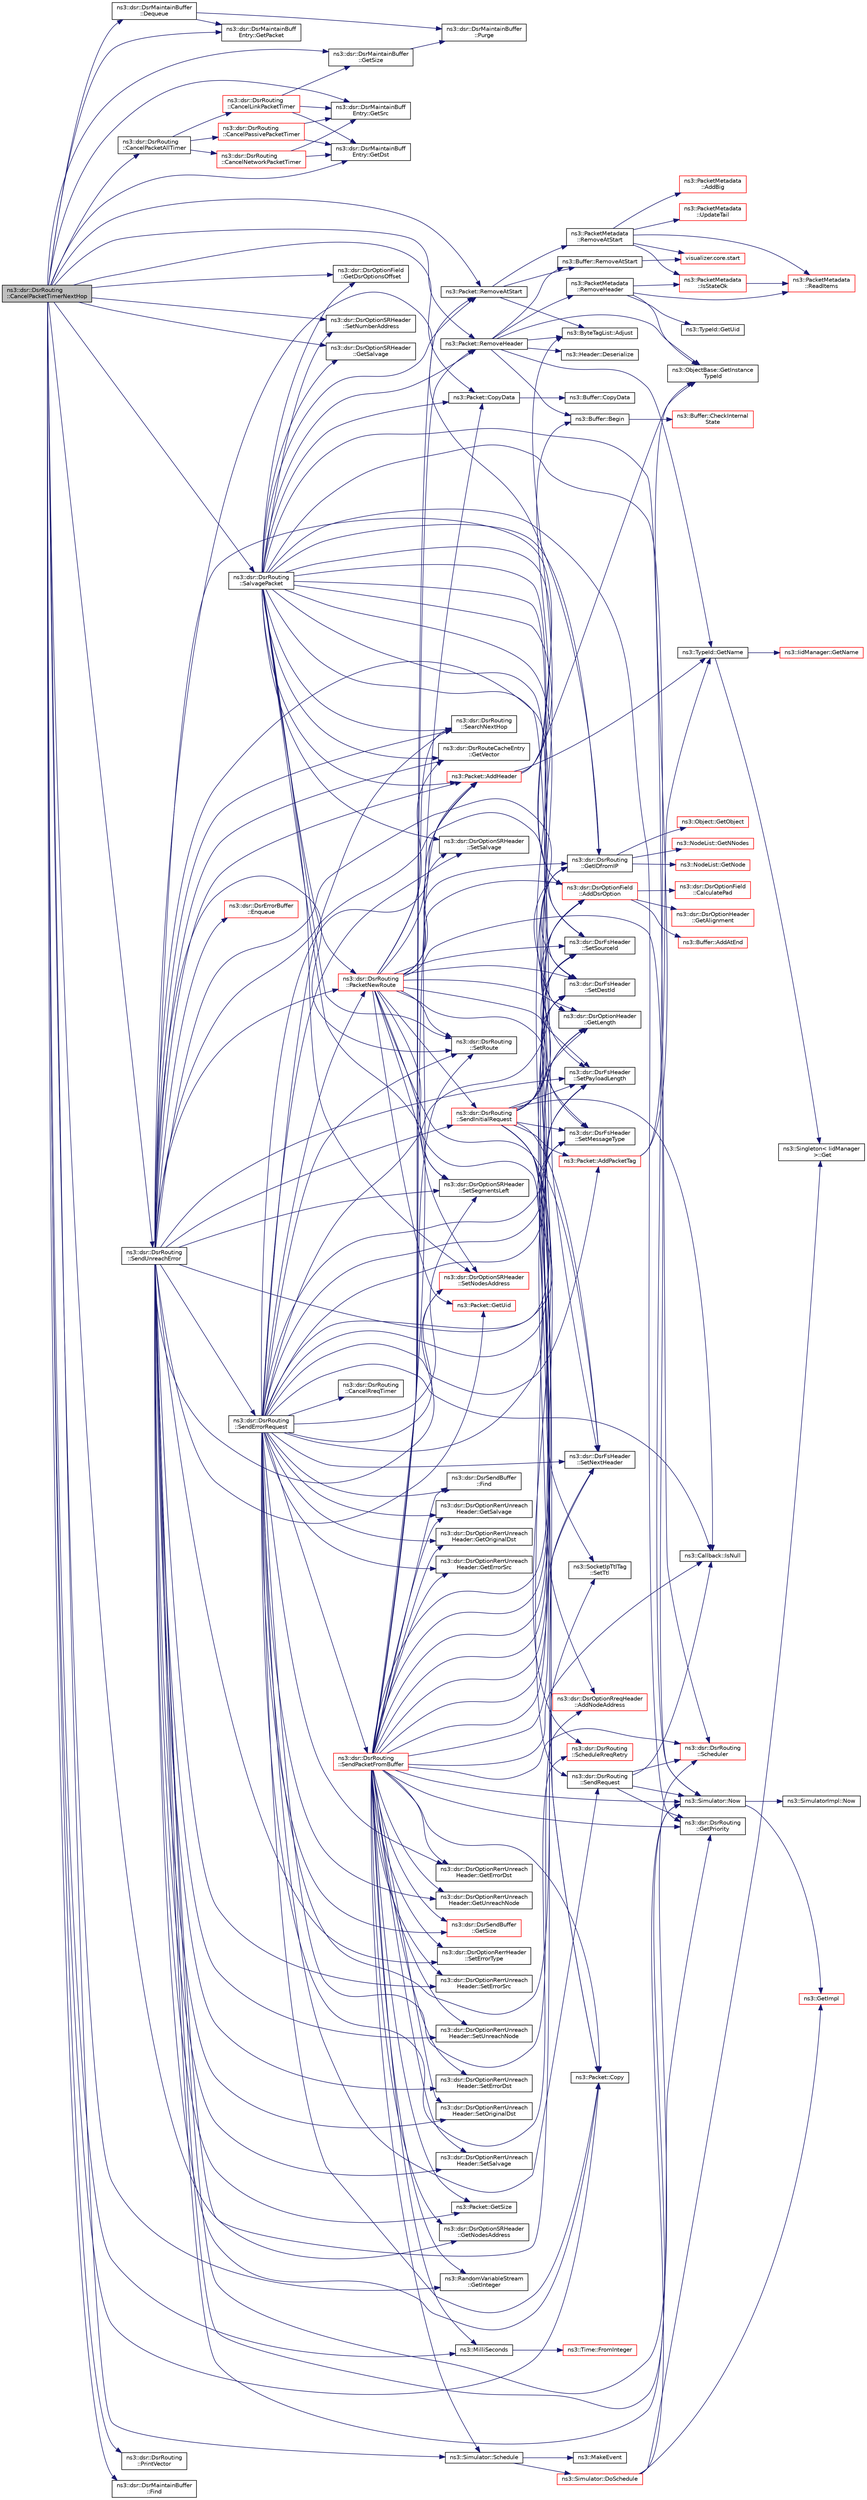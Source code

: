 digraph "ns3::dsr::DsrRouting::CancelPacketTimerNextHop"
{
  edge [fontname="Helvetica",fontsize="10",labelfontname="Helvetica",labelfontsize="10"];
  node [fontname="Helvetica",fontsize="10",shape=record];
  rankdir="LR";
  Node1 [label="ns3::dsr::DsrRouting\l::CancelPacketTimerNextHop",height=0.2,width=0.4,color="black", fillcolor="grey75", style="filled", fontcolor="black"];
  Node1 -> Node2 [color="midnightblue",fontsize="10",style="solid"];
  Node2 [label="ns3::dsr::DsrMaintainBuffer\l::Dequeue",height=0.2,width=0.4,color="black", fillcolor="white", style="filled",URL="$d2/d89/classns3_1_1dsr_1_1DsrMaintainBuffer.html#a0539c5c6c2b05e10f52372f5fdb93c06",tooltip="Return first found (the earliest) entry for given destination. "];
  Node2 -> Node3 [color="midnightblue",fontsize="10",style="solid"];
  Node3 [label="ns3::dsr::DsrMaintainBuffer\l::Purge",height=0.2,width=0.4,color="black", fillcolor="white", style="filled",URL="$d2/d89/classns3_1_1dsr_1_1DsrMaintainBuffer.html#af12ee29b56abcaac29b60c0a544494b9",tooltip="Remove all expired entries. "];
  Node2 -> Node4 [color="midnightblue",fontsize="10",style="solid"];
  Node4 [label="ns3::dsr::DsrMaintainBuff\lEntry::GetPacket",height=0.2,width=0.4,color="black", fillcolor="white", style="filled",URL="$dd/d10/classns3_1_1dsr_1_1DsrMaintainBuffEntry.html#a3e47d107d9907f8bdf287c0d9915e3ba"];
  Node1 -> Node5 [color="midnightblue",fontsize="10",style="solid"];
  Node5 [label="ns3::dsr::DsrMaintainBuff\lEntry::GetSrc",height=0.2,width=0.4,color="black", fillcolor="white", style="filled",URL="$dd/d10/classns3_1_1dsr_1_1DsrMaintainBuffEntry.html#a025b861fb199499a6f4dfe0b3197bb87"];
  Node1 -> Node6 [color="midnightblue",fontsize="10",style="solid"];
  Node6 [label="ns3::dsr::DsrMaintainBuff\lEntry::GetDst",height=0.2,width=0.4,color="black", fillcolor="white", style="filled",URL="$dd/d10/classns3_1_1dsr_1_1DsrMaintainBuffEntry.html#ad943ce9ebc5e0154242f81da6196d472"];
  Node1 -> Node4 [color="midnightblue",fontsize="10",style="solid"];
  Node1 -> Node7 [color="midnightblue",fontsize="10",style="solid"];
  Node7 [label="ns3::Packet::Copy",height=0.2,width=0.4,color="black", fillcolor="white", style="filled",URL="$dd/d7a/classns3_1_1Packet.html#a5d5c70802a5f77fc5f0001e0cfc1898b",tooltip="performs a COW copy of the packet. "];
  Node1 -> Node8 [color="midnightblue",fontsize="10",style="solid"];
  Node8 [label="ns3::Packet::RemoveHeader",height=0.2,width=0.4,color="black", fillcolor="white", style="filled",URL="$dd/d7a/classns3_1_1Packet.html#a0961eccf975d75f902d40956c93ba63e",tooltip="Deserialize and remove the header from the internal buffer. "];
  Node8 -> Node9 [color="midnightblue",fontsize="10",style="solid"];
  Node9 [label="ns3::Header::Deserialize",height=0.2,width=0.4,color="black", fillcolor="white", style="filled",URL="$d6/dae/classns3_1_1Header.html#a78be9400bb66b2a8543606f395ef5396"];
  Node8 -> Node10 [color="midnightblue",fontsize="10",style="solid"];
  Node10 [label="ns3::Buffer::Begin",height=0.2,width=0.4,color="black", fillcolor="white", style="filled",URL="$da/d85/classns3_1_1Buffer.html#a893d4bf50df13e730b6cd0fda91b967f"];
  Node10 -> Node11 [color="midnightblue",fontsize="10",style="solid"];
  Node11 [label="ns3::Buffer::CheckInternal\lState",height=0.2,width=0.4,color="red", fillcolor="white", style="filled",URL="$da/d85/classns3_1_1Buffer.html#a6202ce7f1ecc1fc7a14cc13017375d14",tooltip="Checks the internal buffer structures consistency. "];
  Node8 -> Node12 [color="midnightblue",fontsize="10",style="solid"];
  Node12 [label="ns3::ObjectBase::GetInstance\lTypeId",height=0.2,width=0.4,color="black", fillcolor="white", style="filled",URL="$d2/dac/classns3_1_1ObjectBase.html#abe5b43a6f5b99a92a4c3122db31f06fb"];
  Node8 -> Node13 [color="midnightblue",fontsize="10",style="solid"];
  Node13 [label="ns3::TypeId::GetName",height=0.2,width=0.4,color="black", fillcolor="white", style="filled",URL="$d6/d11/classns3_1_1TypeId.html#aa3c41c79ae428b3cb396a9c6bb3ef314"];
  Node13 -> Node14 [color="midnightblue",fontsize="10",style="solid"];
  Node14 [label="ns3::Singleton\< IidManager\l \>::Get",height=0.2,width=0.4,color="black", fillcolor="white", style="filled",URL="$d8/d77/classns3_1_1Singleton.html#a80a2cd3c25a27ea72add7a9f7a141ffa"];
  Node13 -> Node15 [color="midnightblue",fontsize="10",style="solid"];
  Node15 [label="ns3::IidManager::GetName",height=0.2,width=0.4,color="red", fillcolor="white", style="filled",URL="$d4/d1c/classns3_1_1IidManager.html#a5d68d0f0f44594dcdec239dbdb5bf53c"];
  Node8 -> Node16 [color="midnightblue",fontsize="10",style="solid"];
  Node16 [label="ns3::Buffer::RemoveAtStart",height=0.2,width=0.4,color="black", fillcolor="white", style="filled",URL="$da/d85/classns3_1_1Buffer.html#adeecbb3e8f518aec6fee0437578ade4b"];
  Node16 -> Node17 [color="midnightblue",fontsize="10",style="solid"];
  Node17 [label="visualizer.core.start",height=0.2,width=0.4,color="red", fillcolor="white", style="filled",URL="$df/d6c/namespacevisualizer_1_1core.html#a2a35e5d8a34af358b508dac8635754e0"];
  Node8 -> Node18 [color="midnightblue",fontsize="10",style="solid"];
  Node18 [label="ns3::ByteTagList::Adjust",height=0.2,width=0.4,color="black", fillcolor="white", style="filled",URL="$dd/d64/classns3_1_1ByteTagList.html#a1fec06d7e6daaf8039cf2a148e4090f2"];
  Node8 -> Node19 [color="midnightblue",fontsize="10",style="solid"];
  Node19 [label="ns3::PacketMetadata\l::RemoveHeader",height=0.2,width=0.4,color="black", fillcolor="white", style="filled",URL="$d1/db1/classns3_1_1PacketMetadata.html#afa8a589ec783d4998516d7f39f21242d",tooltip="Remove an header. "];
  Node19 -> Node12 [color="midnightblue",fontsize="10",style="solid"];
  Node19 -> Node20 [color="midnightblue",fontsize="10",style="solid"];
  Node20 [label="ns3::TypeId::GetUid",height=0.2,width=0.4,color="black", fillcolor="white", style="filled",URL="$d6/d11/classns3_1_1TypeId.html#acd3e41de6340d06299f4fd63e2ed8da0"];
  Node19 -> Node21 [color="midnightblue",fontsize="10",style="solid"];
  Node21 [label="ns3::PacketMetadata\l::IsStateOk",height=0.2,width=0.4,color="red", fillcolor="white", style="filled",URL="$d1/db1/classns3_1_1PacketMetadata.html#a208d3163e28704438cdd4d30318e489c",tooltip="Check if the metadata state is ok. "];
  Node21 -> Node22 [color="midnightblue",fontsize="10",style="solid"];
  Node22 [label="ns3::PacketMetadata\l::ReadItems",height=0.2,width=0.4,color="red", fillcolor="white", style="filled",URL="$d1/db1/classns3_1_1PacketMetadata.html#a3719ad2c32313a9a1c74462322e8b517",tooltip="Read items. "];
  Node19 -> Node22 [color="midnightblue",fontsize="10",style="solid"];
  Node1 -> Node23 [color="midnightblue",fontsize="10",style="solid"];
  Node23 [label="ns3::dsr::DsrOptionField\l::GetDsrOptionsOffset",height=0.2,width=0.4,color="black", fillcolor="white", style="filled",URL="$d7/d28/classns3_1_1dsr_1_1DsrOptionField.html#a38af1f50ae6f4e7a4a4cf6afd99c5a74",tooltip="Get the offset where the options begin, measured from the start of the extension header. "];
  Node1 -> Node24 [color="midnightblue",fontsize="10",style="solid"];
  Node24 [label="ns3::Packet::RemoveAtStart",height=0.2,width=0.4,color="black", fillcolor="white", style="filled",URL="$dd/d7a/classns3_1_1Packet.html#a78aa207e7921dd2f9f7e0d0b7a1c730a",tooltip="Remove size bytes from the start of the current packet. "];
  Node24 -> Node16 [color="midnightblue",fontsize="10",style="solid"];
  Node24 -> Node18 [color="midnightblue",fontsize="10",style="solid"];
  Node24 -> Node25 [color="midnightblue",fontsize="10",style="solid"];
  Node25 [label="ns3::PacketMetadata\l::RemoveAtStart",height=0.2,width=0.4,color="black", fillcolor="white", style="filled",URL="$d1/db1/classns3_1_1PacketMetadata.html#a9a0300e7ae709f269d59b6733e590d56",tooltip="Remove a chunk of metadata at the metadata start. "];
  Node25 -> Node21 [color="midnightblue",fontsize="10",style="solid"];
  Node25 -> Node17 [color="midnightblue",fontsize="10",style="solid"];
  Node25 -> Node22 [color="midnightblue",fontsize="10",style="solid"];
  Node25 -> Node26 [color="midnightblue",fontsize="10",style="solid"];
  Node26 [label="ns3::PacketMetadata\l::AddBig",height=0.2,width=0.4,color="red", fillcolor="white", style="filled",URL="$d1/db1/classns3_1_1PacketMetadata.html#ae89a0bf5e3dcd624bd37bc8ca67544da",tooltip="Add a \"Big\" Item (a SmallItem plus an ExtraItem) "];
  Node25 -> Node27 [color="midnightblue",fontsize="10",style="solid"];
  Node27 [label="ns3::PacketMetadata\l::UpdateTail",height=0.2,width=0.4,color="red", fillcolor="white", style="filled",URL="$d1/db1/classns3_1_1PacketMetadata.html#ad975bb9c1c0a6875ccc2309f071c5b55",tooltip="Update the tail. "];
  Node1 -> Node28 [color="midnightblue",fontsize="10",style="solid"];
  Node28 [label="ns3::Packet::CopyData",height=0.2,width=0.4,color="black", fillcolor="white", style="filled",URL="$dd/d7a/classns3_1_1Packet.html#a5a6d304b9e0d90733919ffe224b98f0d",tooltip="Copy the packet contents to a byte buffer. "];
  Node28 -> Node29 [color="midnightblue",fontsize="10",style="solid"];
  Node29 [label="ns3::Buffer::CopyData",height=0.2,width=0.4,color="black", fillcolor="white", style="filled",URL="$da/d85/classns3_1_1Buffer.html#aec4a3fd349f94e449b4b2d14dd964a4c"];
  Node1 -> Node30 [color="midnightblue",fontsize="10",style="solid"];
  Node30 [label="ns3::dsr::DsrOptionSRHeader\l::SetNumberAddress",height=0.2,width=0.4,color="black", fillcolor="white", style="filled",URL="$dc/d0a/classns3_1_1dsr_1_1DsrOptionSRHeader.html#a611f37babb433a5c82b393089e23be51",tooltip="Set the number of ipv4 address. "];
  Node1 -> Node31 [color="midnightblue",fontsize="10",style="solid"];
  Node31 [label="ns3::dsr::DsrOptionSRHeader\l::GetNodesAddress",height=0.2,width=0.4,color="black", fillcolor="white", style="filled",URL="$dc/d0a/classns3_1_1dsr_1_1DsrOptionSRHeader.html#a4b354aa443936dc063b4756ed323af33",tooltip="Get the vector of ipv4 address. "];
  Node1 -> Node32 [color="midnightblue",fontsize="10",style="solid"];
  Node32 [label="ns3::dsr::DsrOptionSRHeader\l::GetSalvage",height=0.2,width=0.4,color="black", fillcolor="white", style="filled",URL="$dc/d0a/classns3_1_1dsr_1_1DsrOptionSRHeader.html#a4d0ddd2d9930343280e1244e76a40935"];
  Node1 -> Node33 [color="midnightblue",fontsize="10",style="solid"];
  Node33 [label="ns3::dsr::DsrRouting\l::PrintVector",height=0.2,width=0.4,color="black", fillcolor="white", style="filled",URL="$df/d32/classns3_1_1dsr_1_1DsrRouting.html#a21eda9cea85649375aed0a4b5f0c4c10",tooltip="Print the route vector. "];
  Node1 -> Node34 [color="midnightblue",fontsize="10",style="solid"];
  Node34 [label="ns3::dsr::DsrRouting\l::SendUnreachError",height=0.2,width=0.4,color="black", fillcolor="white", style="filled",URL="$df/d32/classns3_1_1dsr_1_1DsrRouting.html#ace5dd08bac91fa199ddfac7e81125a62",tooltip="This function is responsible for sending error packets in case of break link to next hop..."];
  Node34 -> Node35 [color="midnightblue",fontsize="10",style="solid"];
  Node35 [label="ns3::dsr::DsrFsHeader\l::SetNextHeader",height=0.2,width=0.4,color="black", fillcolor="white", style="filled",URL="$dc/dc2/classns3_1_1dsr_1_1DsrFsHeader.html#a31fa870af83764f8de3e37b739e0df39",tooltip="Set the \"Next header\" field. "];
  Node34 -> Node36 [color="midnightblue",fontsize="10",style="solid"];
  Node36 [label="ns3::dsr::DsrFsHeader\l::SetMessageType",height=0.2,width=0.4,color="black", fillcolor="white", style="filled",URL="$dc/dc2/classns3_1_1dsr_1_1DsrFsHeader.html#ab53490ba4b796d8bc64e2387cb614808"];
  Node34 -> Node37 [color="midnightblue",fontsize="10",style="solid"];
  Node37 [label="ns3::dsr::DsrFsHeader\l::SetSourceId",height=0.2,width=0.4,color="black", fillcolor="white", style="filled",URL="$dc/dc2/classns3_1_1dsr_1_1DsrFsHeader.html#a23f04e783e7f9e900bf17f173d96f4ee"];
  Node34 -> Node38 [color="midnightblue",fontsize="10",style="solid"];
  Node38 [label="ns3::dsr::DsrRouting\l::GetIDfromIP",height=0.2,width=0.4,color="black", fillcolor="white", style="filled",URL="$df/d32/classns3_1_1dsr_1_1DsrRouting.html#a4593e50d5f36e9b9b013fe0422067c44",tooltip="Get the node id from ip address. "];
  Node38 -> Node39 [color="midnightblue",fontsize="10",style="solid"];
  Node39 [label="ns3::NodeList::GetNNodes",height=0.2,width=0.4,color="red", fillcolor="white", style="filled",URL="$d0/dd8/classns3_1_1NodeList.html#a1d110b1670005895dd5812baab13682a"];
  Node38 -> Node40 [color="midnightblue",fontsize="10",style="solid"];
  Node40 [label="ns3::NodeList::GetNode",height=0.2,width=0.4,color="red", fillcolor="white", style="filled",URL="$d0/dd8/classns3_1_1NodeList.html#a80ac09977d48d29db5c704ac8483cf6c"];
  Node38 -> Node41 [color="midnightblue",fontsize="10",style="solid"];
  Node41 [label="ns3::Object::GetObject",height=0.2,width=0.4,color="red", fillcolor="white", style="filled",URL="$d9/d77/classns3_1_1Object.html#a13e18c00017096c8381eb651d5bd0783"];
  Node34 -> Node42 [color="midnightblue",fontsize="10",style="solid"];
  Node42 [label="ns3::dsr::DsrFsHeader\l::SetDestId",height=0.2,width=0.4,color="black", fillcolor="white", style="filled",URL="$dc/dc2/classns3_1_1dsr_1_1DsrFsHeader.html#a366ce2a526714d7d5c1b030c93cfce2b"];
  Node34 -> Node43 [color="midnightblue",fontsize="10",style="solid"];
  Node43 [label="ns3::dsr::DsrOptionRerrHeader\l::SetErrorType",height=0.2,width=0.4,color="black", fillcolor="white", style="filled",URL="$d6/d26/classns3_1_1dsr_1_1DsrOptionRerrHeader.html#a276e77bd18c2df8bee92759f6d789701",tooltip="Set the route error type. "];
  Node34 -> Node44 [color="midnightblue",fontsize="10",style="solid"];
  Node44 [label="ns3::dsr::DsrOptionRerrUnreach\lHeader::SetErrorSrc",height=0.2,width=0.4,color="black", fillcolor="white", style="filled",URL="$d0/d90/classns3_1_1dsr_1_1DsrOptionRerrUnreachHeader.html#a0d7151da0f101bea94a9c352a7b7174a",tooltip="Set the route error source address. "];
  Node34 -> Node45 [color="midnightblue",fontsize="10",style="solid"];
  Node45 [label="ns3::dsr::DsrOptionRerrUnreach\lHeader::SetUnreachNode",height=0.2,width=0.4,color="black", fillcolor="white", style="filled",URL="$d0/d90/classns3_1_1dsr_1_1DsrOptionRerrUnreachHeader.html#a6cf82ac792fab829e8a04fb87ec339d4",tooltip="Set the unreachable node ip address. "];
  Node34 -> Node46 [color="midnightblue",fontsize="10",style="solid"];
  Node46 [label="ns3::dsr::DsrOptionRerrUnreach\lHeader::SetErrorDst",height=0.2,width=0.4,color="black", fillcolor="white", style="filled",URL="$d0/d90/classns3_1_1dsr_1_1DsrOptionRerrUnreachHeader.html#a6d4c996ae8b40494c715ff64261aa317",tooltip="Set the error destination ip address. "];
  Node34 -> Node47 [color="midnightblue",fontsize="10",style="solid"];
  Node47 [label="ns3::dsr::DsrOptionRerrUnreach\lHeader::SetOriginalDst",height=0.2,width=0.4,color="black", fillcolor="white", style="filled",URL="$d0/d90/classns3_1_1dsr_1_1DsrOptionRerrUnreachHeader.html#a09fa3ef4d6f4d7b9cf4226e3cad034ca",tooltip="Set the unreachable node ip address. "];
  Node34 -> Node48 [color="midnightblue",fontsize="10",style="solid"];
  Node48 [label="ns3::dsr::DsrOptionRerrUnreach\lHeader::SetSalvage",height=0.2,width=0.4,color="black", fillcolor="white", style="filled",URL="$d0/d90/classns3_1_1dsr_1_1DsrOptionRerrUnreachHeader.html#aa7dd64d6de9c3c474813cbe484e9d773",tooltip="Set the salvage value of the packet. "];
  Node34 -> Node49 [color="midnightblue",fontsize="10",style="solid"];
  Node49 [label="ns3::dsr::DsrOptionHeader\l::GetLength",height=0.2,width=0.4,color="black", fillcolor="white", style="filled",URL="$da/d3b/classns3_1_1dsr_1_1DsrOptionHeader.html#a0db5f2db2771d63e9579de6824a1cd5c",tooltip="Get the option length. "];
  Node34 -> Node50 [color="midnightblue",fontsize="10",style="solid"];
  Node50 [label="ns3::dsr::DsrRouting\l::SendErrorRequest",height=0.2,width=0.4,color="black", fillcolor="white", style="filled",URL="$df/d32/classns3_1_1dsr_1_1DsrRouting.html#ae2100978eb9447540ceceeda17e95cea",tooltip="Send the error request packet. "];
  Node50 -> Node51 [color="midnightblue",fontsize="10",style="solid"];
  Node51 [label="ns3::Callback::IsNull",height=0.2,width=0.4,color="black", fillcolor="white", style="filled",URL="$d1/d48/classns3_1_1Callback.html#aa8e27826badbf37f84763f36f70d9b54"];
  Node50 -> Node52 [color="midnightblue",fontsize="10",style="solid"];
  Node52 [label="ns3::dsr::DsrOptionRerrUnreach\lHeader::GetSalvage",height=0.2,width=0.4,color="black", fillcolor="white", style="filled",URL="$d0/d90/classns3_1_1dsr_1_1DsrOptionRerrUnreachHeader.html#accb89e9b2908de0a0fcd4db3a0ec2246",tooltip="Get the salvage value of the packet. "];
  Node50 -> Node53 [color="midnightblue",fontsize="10",style="solid"];
  Node53 [label="ns3::dsr::DsrOptionRerrUnreach\lHeader::GetOriginalDst",height=0.2,width=0.4,color="black", fillcolor="white", style="filled",URL="$d0/d90/classns3_1_1dsr_1_1DsrOptionRerrUnreachHeader.html#a61c084aa3fcd3cfef8f2637e60f8c1b2",tooltip="Get the unreachable node ip address. "];
  Node50 -> Node54 [color="midnightblue",fontsize="10",style="solid"];
  Node54 [label="ns3::dsr::DsrOptionRerrUnreach\lHeader::GetErrorSrc",height=0.2,width=0.4,color="black", fillcolor="white", style="filled",URL="$d0/d90/classns3_1_1dsr_1_1DsrOptionRerrUnreachHeader.html#af20fee94c77b871730fae3e29b4a0f4a",tooltip="Get the route error source address. "];
  Node50 -> Node55 [color="midnightblue",fontsize="10",style="solid"];
  Node55 [label="ns3::dsr::DsrOptionRerrUnreach\lHeader::GetErrorDst",height=0.2,width=0.4,color="black", fillcolor="white", style="filled",URL="$d0/d90/classns3_1_1dsr_1_1DsrOptionRerrUnreachHeader.html#ad52af57129fd6d28969a2a1f256b5cd5",tooltip="Get the error destination ip address. "];
  Node50 -> Node56 [color="midnightblue",fontsize="10",style="solid"];
  Node56 [label="ns3::dsr::DsrOptionRerrUnreach\lHeader::GetUnreachNode",height=0.2,width=0.4,color="black", fillcolor="white", style="filled",URL="$d0/d90/classns3_1_1dsr_1_1DsrOptionRerrUnreachHeader.html#a25398f4ae81b699369559c861404e0b9",tooltip="Get the unreachable node ip address. "];
  Node50 -> Node57 [color="midnightblue",fontsize="10",style="solid"];
  Node57 [label="ns3::dsr::DsrOptionSRHeader\l::SetNodesAddress",height=0.2,width=0.4,color="red", fillcolor="white", style="filled",URL="$dc/d0a/classns3_1_1dsr_1_1DsrOptionSRHeader.html#aede4f60ddf515ed837f9c0d64cf8dadd",tooltip="Set the vector of ipv4 address. "];
  Node50 -> Node58 [color="midnightblue",fontsize="10",style="solid"];
  Node58 [label="ns3::dsr::DsrOptionSRHeader\l::SetSegmentsLeft",height=0.2,width=0.4,color="black", fillcolor="white", style="filled",URL="$dc/d0a/classns3_1_1dsr_1_1DsrOptionSRHeader.html#ab4f451b0b38ab65c84c18d0c3cbb5fd9"];
  Node50 -> Node59 [color="midnightblue",fontsize="10",style="solid"];
  Node59 [label="ns3::dsr::DsrOptionSRHeader\l::SetSalvage",height=0.2,width=0.4,color="black", fillcolor="white", style="filled",URL="$dc/d0a/classns3_1_1dsr_1_1DsrOptionSRHeader.html#a70a69c4774bf6dc7d5e840a2e5e67b71"];
  Node50 -> Node60 [color="midnightblue",fontsize="10",style="solid"];
  Node60 [label="ns3::dsr::DsrRouting\l::SearchNextHop",height=0.2,width=0.4,color="black", fillcolor="white", style="filled",URL="$df/d32/classns3_1_1dsr_1_1DsrRouting.html#aa1b16658c14499af76ca7dd69c034f22",tooltip="Get the next hop of the route. "];
  Node50 -> Node61 [color="midnightblue",fontsize="10",style="solid"];
  Node61 [label="ns3::dsr::DsrRouting\l::PacketNewRoute",height=0.2,width=0.4,color="red", fillcolor="white", style="filled",URL="$df/d32/classns3_1_1dsr_1_1DsrRouting.html#ae70ab39db551d1d81afc081196f78017",tooltip="When route vector corrupted, originate a new packet, normally not happening. "];
  Node61 -> Node62 [color="midnightblue",fontsize="10",style="solid"];
  Node62 [label="ns3::Simulator::Now",height=0.2,width=0.4,color="black", fillcolor="white", style="filled",URL="$d7/deb/classns3_1_1Simulator.html#ac3178fa975b419f7875e7105be122800"];
  Node62 -> Node63 [color="midnightblue",fontsize="10",style="solid"];
  Node63 [label="ns3::GetImpl",height=0.2,width=0.4,color="red", fillcolor="white", style="filled",URL="$d4/d8b/group__simulator.html#ga42eb4eddad41528d4d99794a3dae3fd0",tooltip="Get the SimulatorImpl singleton. "];
  Node62 -> Node64 [color="midnightblue",fontsize="10",style="solid"];
  Node64 [label="ns3::SimulatorImpl::Now",height=0.2,width=0.4,color="black", fillcolor="white", style="filled",URL="$d2/d19/classns3_1_1SimulatorImpl.html#aa516c50060846adc6fd316e83ef0797c"];
  Node61 -> Node7 [color="midnightblue",fontsize="10",style="solid"];
  Node61 -> Node65 [color="midnightblue",fontsize="10",style="solid"];
  Node65 [label="ns3::Packet::GetUid",height=0.2,width=0.4,color="red", fillcolor="white", style="filled",URL="$dd/d7a/classns3_1_1Packet.html#a1f212c825b50e54d94f5b9ae99592e6a",tooltip="Returns the packet&#39;s Uid. "];
  Node61 -> Node66 [color="midnightblue",fontsize="10",style="solid"];
  Node66 [label="ns3::dsr::DsrRouting\l::SendInitialRequest",height=0.2,width=0.4,color="red", fillcolor="white", style="filled",URL="$df/d32/classns3_1_1dsr_1_1DsrRouting.html#a74777d1806e768fccc1c2fe169b42c98",tooltip="Broadcast the route request packet in subnet. "];
  Node66 -> Node51 [color="midnightblue",fontsize="10",style="solid"];
  Node66 -> Node35 [color="midnightblue",fontsize="10",style="solid"];
  Node66 -> Node36 [color="midnightblue",fontsize="10",style="solid"];
  Node66 -> Node37 [color="midnightblue",fontsize="10",style="solid"];
  Node66 -> Node38 [color="midnightblue",fontsize="10",style="solid"];
  Node66 -> Node42 [color="midnightblue",fontsize="10",style="solid"];
  Node66 -> Node67 [color="midnightblue",fontsize="10",style="solid"];
  Node67 [label="ns3::dsr::DsrOptionRreqHeader\l::AddNodeAddress",height=0.2,width=0.4,color="red", fillcolor="white", style="filled",URL="$d9/d21/classns3_1_1dsr_1_1DsrOptionRreqHeader.html#ae129d6d2ffc45297396b07b50fcd36e5",tooltip="Add one node address. "];
  Node66 -> Node68 [color="midnightblue",fontsize="10",style="solid"];
  Node68 [label="ns3::dsr::DsrOptionField\l::AddDsrOption",height=0.2,width=0.4,color="red", fillcolor="white", style="filled",URL="$d7/d28/classns3_1_1dsr_1_1DsrOptionField.html#acd03d07018e22f5e2b23975fae84fb3c",tooltip="Serialize the option, prepending pad1 or padn option as necessary. "];
  Node68 -> Node69 [color="midnightblue",fontsize="10",style="solid"];
  Node69 [label="ns3::dsr::DsrOptionField\l::CalculatePad",height=0.2,width=0.4,color="red", fillcolor="white", style="filled",URL="$d7/d28/classns3_1_1dsr_1_1DsrOptionField.html#a83b979a52f0e70889f34e58ea5398433",tooltip="Calculate padding. "];
  Node68 -> Node70 [color="midnightblue",fontsize="10",style="solid"];
  Node70 [label="ns3::dsr::DsrOptionHeader\l::GetAlignment",height=0.2,width=0.4,color="red", fillcolor="white", style="filled",URL="$da/d3b/classns3_1_1dsr_1_1DsrOptionHeader.html#aec0e060fd744d1c002c5b80c74a44232",tooltip="Get the Alignment requirement of this option header. "];
  Node68 -> Node71 [color="midnightblue",fontsize="10",style="solid"];
  Node71 [label="ns3::Buffer::AddAtEnd",height=0.2,width=0.4,color="red", fillcolor="white", style="filled",URL="$da/d85/classns3_1_1Buffer.html#a92dd87809af24fb10696fee9a9cb56cf"];
  Node66 -> Node49 [color="midnightblue",fontsize="10",style="solid"];
  Node66 -> Node72 [color="midnightblue",fontsize="10",style="solid"];
  Node72 [label="ns3::dsr::DsrFsHeader\l::SetPayloadLength",height=0.2,width=0.4,color="black", fillcolor="white", style="filled",URL="$dc/dc2/classns3_1_1dsr_1_1DsrFsHeader.html#ad5d554d06faf5eb5b98d30a5eee9c87e"];
  Node66 -> Node73 [color="midnightblue",fontsize="10",style="solid"];
  Node73 [label="ns3::SocketIpTtlTag\l::SetTtl",height=0.2,width=0.4,color="black", fillcolor="white", style="filled",URL="$df/db8/classns3_1_1SocketIpTtlTag.html#a48f236b4dde3533b9ab16372cf6c5237",tooltip="Set the tag&#39;s TTL. "];
  Node66 -> Node7 [color="midnightblue",fontsize="10",style="solid"];
  Node66 -> Node74 [color="midnightblue",fontsize="10",style="solid"];
  Node74 [label="ns3::Packet::AddPacketTag",height=0.2,width=0.4,color="red", fillcolor="white", style="filled",URL="$dd/d7a/classns3_1_1Packet.html#a7400b8655852f5271c5957250d0141af",tooltip="Add a packet tag. "];
  Node74 -> Node12 [color="midnightblue",fontsize="10",style="solid"];
  Node74 -> Node13 [color="midnightblue",fontsize="10",style="solid"];
  Node66 -> Node75 [color="midnightblue",fontsize="10",style="solid"];
  Node75 [label="ns3::dsr::DsrRouting\l::SendRequest",height=0.2,width=0.4,color="black", fillcolor="white", style="filled",URL="$df/d32/classns3_1_1dsr_1_1DsrRouting.html#a21496638c09e75ea310e876135d0bf64",tooltip="Forward the route request if the node is not the destination. "];
  Node75 -> Node51 [color="midnightblue",fontsize="10",style="solid"];
  Node75 -> Node76 [color="midnightblue",fontsize="10",style="solid"];
  Node76 [label="ns3::dsr::DsrRouting\l::GetPriority",height=0.2,width=0.4,color="black", fillcolor="white", style="filled",URL="$df/d32/classns3_1_1dsr_1_1DsrRouting.html#a67d111b0188b6e2210d1b4782820f8e3",tooltip="Set the priority of the packet in network queue. "];
  Node75 -> Node62 [color="midnightblue",fontsize="10",style="solid"];
  Node75 -> Node77 [color="midnightblue",fontsize="10",style="solid"];
  Node77 [label="ns3::dsr::DsrRouting\l::Scheduler",height=0.2,width=0.4,color="red", fillcolor="white", style="filled",URL="$df/d32/classns3_1_1dsr_1_1DsrRouting.html#aa518edb174bccce1062304404424c6e0",tooltip="This function is called to schedule sending packets from the network queue. "];
  Node66 -> Node78 [color="midnightblue",fontsize="10",style="solid"];
  Node78 [label="ns3::dsr::DsrRouting\l::ScheduleRreqRetry",height=0.2,width=0.4,color="red", fillcolor="white", style="filled",URL="$df/d32/classns3_1_1dsr_1_1DsrRouting.html#a056b38f3af6c2992be89b8fc5cb15448",tooltip="Schedule the route request retry. "];
  Node61 -> Node35 [color="midnightblue",fontsize="10",style="solid"];
  Node61 -> Node36 [color="midnightblue",fontsize="10",style="solid"];
  Node61 -> Node37 [color="midnightblue",fontsize="10",style="solid"];
  Node61 -> Node38 [color="midnightblue",fontsize="10",style="solid"];
  Node61 -> Node42 [color="midnightblue",fontsize="10",style="solid"];
  Node61 -> Node79 [color="midnightblue",fontsize="10",style="solid"];
  Node79 [label="ns3::dsr::DsrRouteCacheEntry\l::GetVector",height=0.2,width=0.4,color="black", fillcolor="white", style="filled",URL="$d3/d34/classns3_1_1dsr_1_1DsrRouteCacheEntry.html#ae4da0e5291ffddc5ea66df0a8085bb6c"];
  Node61 -> Node60 [color="midnightblue",fontsize="10",style="solid"];
  Node61 -> Node57 [color="midnightblue",fontsize="10",style="solid"];
  Node61 -> Node58 [color="midnightblue",fontsize="10",style="solid"];
  Node61 -> Node59 [color="midnightblue",fontsize="10",style="solid"];
  Node61 -> Node49 [color="midnightblue",fontsize="10",style="solid"];
  Node61 -> Node72 [color="midnightblue",fontsize="10",style="solid"];
  Node61 -> Node68 [color="midnightblue",fontsize="10",style="solid"];
  Node61 -> Node80 [color="midnightblue",fontsize="10",style="solid"];
  Node80 [label="ns3::Packet::AddHeader",height=0.2,width=0.4,color="red", fillcolor="white", style="filled",URL="$dd/d7a/classns3_1_1Packet.html#a465108c595a0bc592095cbcab1832ed8",tooltip="Add header to this packet. "];
  Node80 -> Node12 [color="midnightblue",fontsize="10",style="solid"];
  Node80 -> Node13 [color="midnightblue",fontsize="10",style="solid"];
  Node80 -> Node18 [color="midnightblue",fontsize="10",style="solid"];
  Node80 -> Node10 [color="midnightblue",fontsize="10",style="solid"];
  Node61 -> Node81 [color="midnightblue",fontsize="10",style="solid"];
  Node81 [label="ns3::dsr::DsrRouting\l::SetRoute",height=0.2,width=0.4,color="black", fillcolor="white", style="filled",URL="$df/d32/classns3_1_1dsr_1_1DsrRouting.html#a8a726fb52558a1a8172a5bd5b8cdb072",tooltip="Set the route to use for data packets, used by the option headers when sending data/control packets..."];
  Node50 -> Node81 [color="midnightblue",fontsize="10",style="solid"];
  Node50 -> Node82 [color="midnightblue",fontsize="10",style="solid"];
  Node82 [label="ns3::dsr::DsrRouting\l::CancelRreqTimer",height=0.2,width=0.4,color="black", fillcolor="white", style="filled",URL="$df/d32/classns3_1_1dsr_1_1DsrRouting.html#ad489fa602b093c8336cf4143ed60e429",tooltip="Cancel the route request timer. "];
  Node50 -> Node83 [color="midnightblue",fontsize="10",style="solid"];
  Node83 [label="ns3::dsr::DsrSendBuffer\l::GetSize",height=0.2,width=0.4,color="red", fillcolor="white", style="filled",URL="$da/d14/classns3_1_1dsr_1_1DsrSendBuffer.html#a0ecf75786eef7193fa5a5d84b2b7a1f0"];
  Node50 -> Node84 [color="midnightblue",fontsize="10",style="solid"];
  Node84 [label="ns3::dsr::DsrSendBuffer\l::Find",height=0.2,width=0.4,color="black", fillcolor="white", style="filled",URL="$da/d14/classns3_1_1dsr_1_1DsrSendBuffer.html#acf27d9e92a1d1960b9094c4108724a53"];
  Node50 -> Node85 [color="midnightblue",fontsize="10",style="solid"];
  Node85 [label="ns3::dsr::DsrRouting\l::SendPacketFromBuffer",height=0.2,width=0.4,color="red", fillcolor="white", style="filled",URL="$df/d32/classns3_1_1dsr_1_1DsrRouting.html#a1a862a16f3a5527f9425763864ac3e80",tooltip="This function is responsible for sending out data packets when have route, if no route found..."];
  Node85 -> Node51 [color="midnightblue",fontsize="10",style="solid"];
  Node85 -> Node31 [color="midnightblue",fontsize="10",style="solid"];
  Node85 -> Node84 [color="midnightblue",fontsize="10",style="solid"];
  Node85 -> Node7 [color="midnightblue",fontsize="10",style="solid"];
  Node85 -> Node35 [color="midnightblue",fontsize="10",style="solid"];
  Node85 -> Node36 [color="midnightblue",fontsize="10",style="solid"];
  Node85 -> Node37 [color="midnightblue",fontsize="10",style="solid"];
  Node85 -> Node38 [color="midnightblue",fontsize="10",style="solid"];
  Node85 -> Node42 [color="midnightblue",fontsize="10",style="solid"];
  Node85 -> Node49 [color="midnightblue",fontsize="10",style="solid"];
  Node85 -> Node72 [color="midnightblue",fontsize="10",style="solid"];
  Node85 -> Node68 [color="midnightblue",fontsize="10",style="solid"];
  Node85 -> Node80 [color="midnightblue",fontsize="10",style="solid"];
  Node85 -> Node83 [color="midnightblue",fontsize="10",style="solid"];
  Node85 -> Node86 [color="midnightblue",fontsize="10",style="solid"];
  Node86 [label="ns3::Simulator::Schedule",height=0.2,width=0.4,color="black", fillcolor="white", style="filled",URL="$d7/deb/classns3_1_1Simulator.html#a671882c894a08af4a5e91181bf1eec13"];
  Node86 -> Node87 [color="midnightblue",fontsize="10",style="solid"];
  Node87 [label="ns3::Simulator::DoSchedule",height=0.2,width=0.4,color="red", fillcolor="white", style="filled",URL="$d7/deb/classns3_1_1Simulator.html#a47af23973938819bdc89cb2807e09ed5"];
  Node87 -> Node14 [color="midnightblue",fontsize="10",style="solid"];
  Node87 -> Node62 [color="midnightblue",fontsize="10",style="solid"];
  Node87 -> Node63 [color="midnightblue",fontsize="10",style="solid"];
  Node86 -> Node88 [color="midnightblue",fontsize="10",style="solid"];
  Node88 [label="ns3::MakeEvent",height=0.2,width=0.4,color="black", fillcolor="white", style="filled",URL="$d0/dac/group__makeeventfnptr.html#ga289a28a2497c18a9bd299e5e2014094b"];
  Node85 -> Node89 [color="midnightblue",fontsize="10",style="solid"];
  Node89 [label="ns3::MilliSeconds",height=0.2,width=0.4,color="black", fillcolor="white", style="filled",URL="$d1/dec/group__timecivil.html#gaf26127cf4571146b83a92ee18679c7a9"];
  Node89 -> Node90 [color="midnightblue",fontsize="10",style="solid"];
  Node90 [label="ns3::Time::FromInteger",height=0.2,width=0.4,color="red", fillcolor="white", style="filled",URL="$dc/d04/classns3_1_1Time.html#a3e742c67b2764e75ff95f9b754d43fe9"];
  Node85 -> Node91 [color="midnightblue",fontsize="10",style="solid"];
  Node91 [label="ns3::RandomVariableStream\l::GetInteger",height=0.2,width=0.4,color="black", fillcolor="white", style="filled",URL="$dc/daa/classns3_1_1RandomVariableStream.html#a66cd94e6305ce7f000f1a9ff0fcb9aef",tooltip="Get the next random value as an integer drawn from the distribution. "];
  Node85 -> Node92 [color="midnightblue",fontsize="10",style="solid"];
  Node92 [label="ns3::Packet::GetSize",height=0.2,width=0.4,color="black", fillcolor="white", style="filled",URL="$dd/d7a/classns3_1_1Packet.html#a462855c9929954d4301a4edfe55f4f1c",tooltip="Returns the the size in bytes of the packet (including the zero-filled initial payload). "];
  Node85 -> Node8 [color="midnightblue",fontsize="10",style="solid"];
  Node85 -> Node24 [color="midnightblue",fontsize="10",style="solid"];
  Node85 -> Node28 [color="midnightblue",fontsize="10",style="solid"];
  Node85 -> Node43 [color="midnightblue",fontsize="10",style="solid"];
  Node85 -> Node44 [color="midnightblue",fontsize="10",style="solid"];
  Node85 -> Node54 [color="midnightblue",fontsize="10",style="solid"];
  Node85 -> Node45 [color="midnightblue",fontsize="10",style="solid"];
  Node85 -> Node56 [color="midnightblue",fontsize="10",style="solid"];
  Node85 -> Node46 [color="midnightblue",fontsize="10",style="solid"];
  Node85 -> Node55 [color="midnightblue",fontsize="10",style="solid"];
  Node85 -> Node47 [color="midnightblue",fontsize="10",style="solid"];
  Node85 -> Node53 [color="midnightblue",fontsize="10",style="solid"];
  Node85 -> Node48 [color="midnightblue",fontsize="10",style="solid"];
  Node85 -> Node52 [color="midnightblue",fontsize="10",style="solid"];
  Node85 -> Node81 [color="midnightblue",fontsize="10",style="solid"];
  Node85 -> Node76 [color="midnightblue",fontsize="10",style="solid"];
  Node85 -> Node62 [color="midnightblue",fontsize="10",style="solid"];
  Node85 -> Node77 [color="midnightblue",fontsize="10",style="solid"];
  Node50 -> Node35 [color="midnightblue",fontsize="10",style="solid"];
  Node50 -> Node36 [color="midnightblue",fontsize="10",style="solid"];
  Node50 -> Node37 [color="midnightblue",fontsize="10",style="solid"];
  Node50 -> Node38 [color="midnightblue",fontsize="10",style="solid"];
  Node50 -> Node42 [color="midnightblue",fontsize="10",style="solid"];
  Node50 -> Node67 [color="midnightblue",fontsize="10",style="solid"];
  Node50 -> Node68 [color="midnightblue",fontsize="10",style="solid"];
  Node50 -> Node49 [color="midnightblue",fontsize="10",style="solid"];
  Node50 -> Node72 [color="midnightblue",fontsize="10",style="solid"];
  Node50 -> Node80 [color="midnightblue",fontsize="10",style="solid"];
  Node50 -> Node73 [color="midnightblue",fontsize="10",style="solid"];
  Node50 -> Node7 [color="midnightblue",fontsize="10",style="solid"];
  Node50 -> Node74 [color="midnightblue",fontsize="10",style="solid"];
  Node50 -> Node75 [color="midnightblue",fontsize="10",style="solid"];
  Node50 -> Node78 [color="midnightblue",fontsize="10",style="solid"];
  Node34 -> Node62 [color="midnightblue",fontsize="10",style="solid"];
  Node34 -> Node72 [color="midnightblue",fontsize="10",style="solid"];
  Node34 -> Node68 [color="midnightblue",fontsize="10",style="solid"];
  Node34 -> Node80 [color="midnightblue",fontsize="10",style="solid"];
  Node34 -> Node7 [color="midnightblue",fontsize="10",style="solid"];
  Node34 -> Node93 [color="midnightblue",fontsize="10",style="solid"];
  Node93 [label="ns3::dsr::DsrErrorBuffer\l::Enqueue",height=0.2,width=0.4,color="red", fillcolor="white", style="filled",URL="$d3/db1/classns3_1_1dsr_1_1DsrErrorBuffer.html#a509601131629af3b0b4881f88d9b672e",tooltip="Push entry in queue, if there is no entry with the same packet and destination address in queue..."];
  Node34 -> Node65 [color="midnightblue",fontsize="10",style="solid"];
  Node34 -> Node66 [color="midnightblue",fontsize="10",style="solid"];
  Node34 -> Node79 [color="midnightblue",fontsize="10",style="solid"];
  Node34 -> Node60 [color="midnightblue",fontsize="10",style="solid"];
  Node34 -> Node61 [color="midnightblue",fontsize="10",style="solid"];
  Node34 -> Node57 [color="midnightblue",fontsize="10",style="solid"];
  Node34 -> Node58 [color="midnightblue",fontsize="10",style="solid"];
  Node34 -> Node81 [color="midnightblue",fontsize="10",style="solid"];
  Node34 -> Node92 [color="midnightblue",fontsize="10",style="solid"];
  Node34 -> Node76 [color="midnightblue",fontsize="10",style="solid"];
  Node34 -> Node77 [color="midnightblue",fontsize="10",style="solid"];
  Node1 -> Node94 [color="midnightblue",fontsize="10",style="solid"];
  Node94 [label="ns3::dsr::DsrRouting\l::CancelPacketAllTimer",height=0.2,width=0.4,color="black", fillcolor="white", style="filled",URL="$df/d32/classns3_1_1dsr_1_1DsrRouting.html#afb3145517b31e5a0e2016ac496c86050",tooltip="Cancel all the packet timers. "];
  Node94 -> Node95 [color="midnightblue",fontsize="10",style="solid"];
  Node95 [label="ns3::dsr::DsrRouting\l::CancelLinkPacketTimer",height=0.2,width=0.4,color="red", fillcolor="white", style="filled",URL="$df/d32/classns3_1_1dsr_1_1DsrRouting.html#a3d5aef30dc62293cdc487b7110be2324",tooltip="Cancel the link packet retransmission timer for a specific maintenance entry. "];
  Node95 -> Node5 [color="midnightblue",fontsize="10",style="solid"];
  Node95 -> Node6 [color="midnightblue",fontsize="10",style="solid"];
  Node95 -> Node96 [color="midnightblue",fontsize="10",style="solid"];
  Node96 [label="ns3::dsr::DsrMaintainBuffer\l::GetSize",height=0.2,width=0.4,color="black", fillcolor="white", style="filled",URL="$d2/d89/classns3_1_1dsr_1_1DsrMaintainBuffer.html#a7df015a7d740c8b442df20f4ab3895b7",tooltip="Number of entries. "];
  Node96 -> Node3 [color="midnightblue",fontsize="10",style="solid"];
  Node94 -> Node97 [color="midnightblue",fontsize="10",style="solid"];
  Node97 [label="ns3::dsr::DsrRouting\l::CancelNetworkPacketTimer",height=0.2,width=0.4,color="red", fillcolor="white", style="filled",URL="$df/d32/classns3_1_1dsr_1_1DsrRouting.html#aeed35bcacf68c9f349078b508e73c9aa",tooltip="Cancel the network packet retransmission timer for a specific maintenance entry. "];
  Node97 -> Node5 [color="midnightblue",fontsize="10",style="solid"];
  Node97 -> Node6 [color="midnightblue",fontsize="10",style="solid"];
  Node94 -> Node98 [color="midnightblue",fontsize="10",style="solid"];
  Node98 [label="ns3::dsr::DsrRouting\l::CancelPassivePacketTimer",height=0.2,width=0.4,color="red", fillcolor="white", style="filled",URL="$df/d32/classns3_1_1dsr_1_1DsrRouting.html#aee6495417f54a12f484029ee1a445d64",tooltip="Cancel the passive packet retransmission timer for a specific maintenance entry. "];
  Node98 -> Node5 [color="midnightblue",fontsize="10",style="solid"];
  Node98 -> Node6 [color="midnightblue",fontsize="10",style="solid"];
  Node1 -> Node99 [color="midnightblue",fontsize="10",style="solid"];
  Node99 [label="ns3::dsr::DsrRouting\l::SalvagePacket",height=0.2,width=0.4,color="black", fillcolor="white", style="filled",URL="$df/d32/classns3_1_1dsr_1_1DsrRouting.html#a83dd51056e4e48ad538ff41fda129272",tooltip="Salvage the packet which has been transmitted for 3 times. "];
  Node99 -> Node8 [color="midnightblue",fontsize="10",style="solid"];
  Node99 -> Node23 [color="midnightblue",fontsize="10",style="solid"];
  Node99 -> Node24 [color="midnightblue",fontsize="10",style="solid"];
  Node99 -> Node28 [color="midnightblue",fontsize="10",style="solid"];
  Node99 -> Node30 [color="midnightblue",fontsize="10",style="solid"];
  Node99 -> Node32 [color="midnightblue",fontsize="10",style="solid"];
  Node99 -> Node35 [color="midnightblue",fontsize="10",style="solid"];
  Node99 -> Node36 [color="midnightblue",fontsize="10",style="solid"];
  Node99 -> Node37 [color="midnightblue",fontsize="10",style="solid"];
  Node99 -> Node38 [color="midnightblue",fontsize="10",style="solid"];
  Node99 -> Node42 [color="midnightblue",fontsize="10",style="solid"];
  Node99 -> Node79 [color="midnightblue",fontsize="10",style="solid"];
  Node99 -> Node60 [color="midnightblue",fontsize="10",style="solid"];
  Node99 -> Node61 [color="midnightblue",fontsize="10",style="solid"];
  Node99 -> Node59 [color="midnightblue",fontsize="10",style="solid"];
  Node99 -> Node57 [color="midnightblue",fontsize="10",style="solid"];
  Node99 -> Node58 [color="midnightblue",fontsize="10",style="solid"];
  Node99 -> Node49 [color="midnightblue",fontsize="10",style="solid"];
  Node99 -> Node72 [color="midnightblue",fontsize="10",style="solid"];
  Node99 -> Node68 [color="midnightblue",fontsize="10",style="solid"];
  Node99 -> Node80 [color="midnightblue",fontsize="10",style="solid"];
  Node99 -> Node81 [color="midnightblue",fontsize="10",style="solid"];
  Node99 -> Node76 [color="midnightblue",fontsize="10",style="solid"];
  Node99 -> Node62 [color="midnightblue",fontsize="10",style="solid"];
  Node99 -> Node77 [color="midnightblue",fontsize="10",style="solid"];
  Node1 -> Node96 [color="midnightblue",fontsize="10",style="solid"];
  Node1 -> Node100 [color="midnightblue",fontsize="10",style="solid"];
  Node100 [label="ns3::dsr::DsrMaintainBuffer\l::Find",height=0.2,width=0.4,color="black", fillcolor="white", style="filled",URL="$d2/d89/classns3_1_1dsr_1_1DsrMaintainBuffer.html#a42eaded41fd2aeb05dbf0261a130281a",tooltip="Finds whether a packet with destination dst exists in the queue. "];
  Node1 -> Node86 [color="midnightblue",fontsize="10",style="solid"];
  Node1 -> Node89 [color="midnightblue",fontsize="10",style="solid"];
  Node1 -> Node91 [color="midnightblue",fontsize="10",style="solid"];
}
